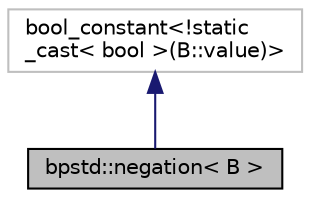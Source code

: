 digraph "bpstd::negation&lt; B &gt;"
{
 // LATEX_PDF_SIZE
  edge [fontname="Helvetica",fontsize="10",labelfontname="Helvetica",labelfontsize="10"];
  node [fontname="Helvetica",fontsize="10",shape=record];
  Node1 [label="bpstd::negation\< B \>",height=0.2,width=0.4,color="black", fillcolor="grey75", style="filled", fontcolor="black",tooltip="Utility metafunction for negating a bool_constant."];
  Node2 -> Node1 [dir="back",color="midnightblue",fontsize="10",style="solid",fontname="Helvetica"];
  Node2 [label="bool_constant\<!static\l_cast\< bool \>(B::value)\>",height=0.2,width=0.4,color="grey75", fillcolor="white", style="filled",tooltip=" "];
}
